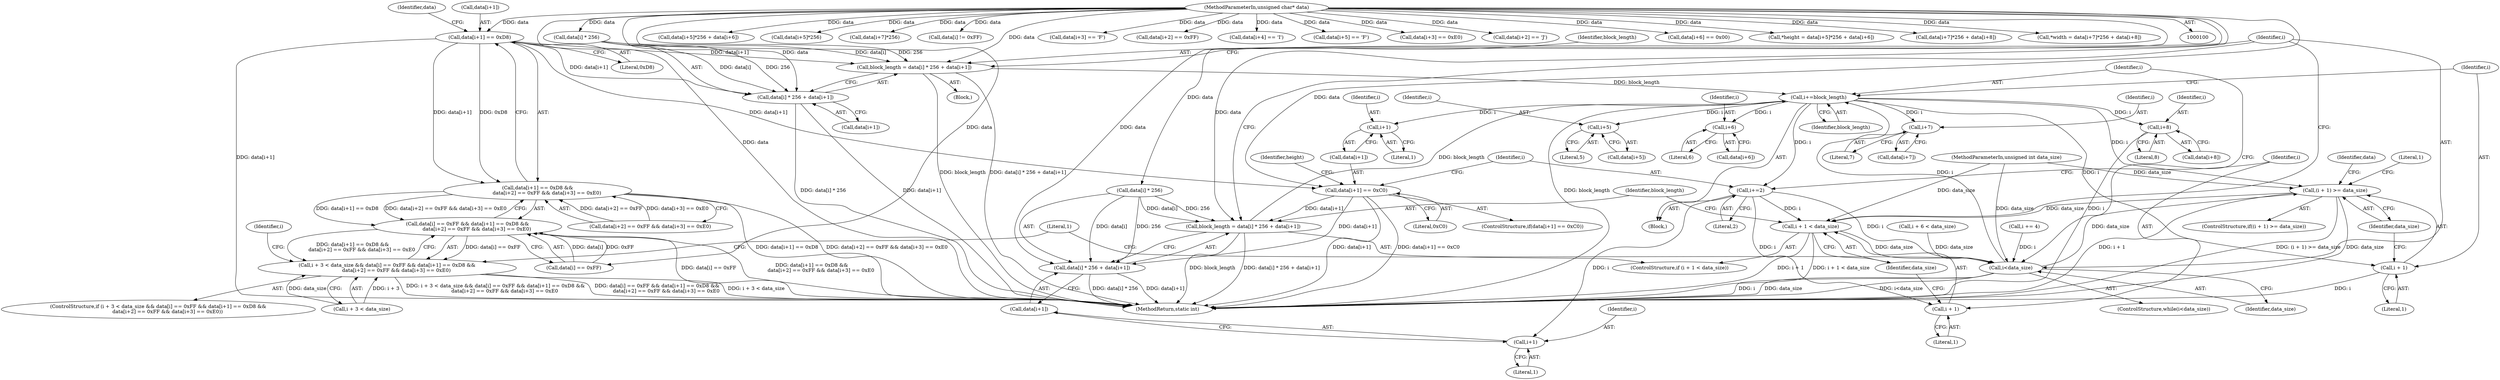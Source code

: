 digraph "0_PDFGen_ee58aff6918b8bbc3be29b9e3089485ea46ff956@pointer" {
"1000124" [label="(Call,data[i+1] == 0xD8)"];
"1000101" [label="(MethodParameterIn,unsigned char* data)"];
"1000123" [label="(Call,data[i+1] == 0xD8 &&\n            data[i+2] == 0xFF && data[i+3] == 0xE0)"];
"1000117" [label="(Call,data[i] == 0xFF && data[i+1] == 0xD8 &&\n            data[i+2] == 0xFF && data[i+3] == 0xE0)"];
"1000111" [label="(Call,i + 3 < data_size && data[i] == 0xFF && data[i+1] == 0xD8 &&\n            data[i+2] == 0xFF && data[i+3] == 0xE0)"];
"1000198" [label="(Call,block_length = data[i] * 256 + data[i+1])"];
"1000216" [label="(Call,i+=block_length)"];
"1000220" [label="(Call,(i + 1) >= data_size)"];
"1000284" [label="(Call,i + 1 < data_size)"];
"1000212" [label="(Call,i<data_size)"];
"1000221" [label="(Call,i + 1)"];
"1000241" [label="(Call,i+1)"];
"1000253" [label="(Call,i+5)"];
"1000259" [label="(Call,i+6)"];
"1000269" [label="(Call,i+7)"];
"1000275" [label="(Call,i+8)"];
"1000280" [label="(Call,i+=2)"];
"1000285" [label="(Call,i + 1)"];
"1000299" [label="(Call,i+1)"];
"1000200" [label="(Call,data[i] * 256 + data[i+1])"];
"1000238" [label="(Call,data[i+1] == 0xC0)"];
"1000289" [label="(Call,block_length = data[i] * 256 + data[i+1])"];
"1000291" [label="(Call,data[i] * 256 + data[i+1])"];
"1000219" [label="(ControlStructure,if((i + 1) >= data_size))"];
"1000249" [label="(Call,data[i+5]*256 + data[i+6])"];
"1000257" [label="(Call,data[i+6])"];
"1000250" [label="(Call,data[i+5]*256)"];
"1000213" [label="(Identifier,i)"];
"1000280" [label="(Call,i+=2)"];
"1000199" [label="(Identifier,block_length)"];
"1000266" [label="(Call,data[i+7]*256)"];
"1000297" [label="(Call,data[i+1])"];
"1000125" [label="(Call,data[i+1])"];
"1000229" [label="(Call,data[i] != 0xFF)"];
"1000291" [label="(Call,data[i] * 256 + data[i+1])"];
"1000292" [label="(Call,data[i] * 256)"];
"1000275" [label="(Call,i+8)"];
"1000281" [label="(Identifier,i)"];
"1000254" [label="(Identifier,i)"];
"1000134" [label="(Identifier,data)"];
"1000304" [label="(Literal,1)"];
"1000196" [label="(Block,)"];
"1000239" [label="(Call,data[i+1])"];
"1000282" [label="(Literal,2)"];
"1000270" [label="(Identifier,i)"];
"1000222" [label="(Identifier,i)"];
"1000147" [label="(Call,i += 4)"];
"1000101" [label="(MethodParameterIn,unsigned char* data)"];
"1000212" [label="(Call,i<data_size)"];
"1000118" [label="(Call,data[i] == 0xFF)"];
"1000123" [label="(Call,data[i+1] == 0xD8 &&\n            data[i+2] == 0xFF && data[i+3] == 0xE0)"];
"1000166" [label="(Call,data[i+3] == 'F')"];
"1000300" [label="(Identifier,i)"];
"1000288" [label="(Identifier,data_size)"];
"1000261" [label="(Literal,6)"];
"1000243" [label="(Literal,1)"];
"1000132" [label="(Call,data[i+2] == 0xFF)"];
"1000277" [label="(Literal,8)"];
"1000286" [label="(Identifier,i)"];
"1000148" [label="(Identifier,i)"];
"1000211" [label="(ControlStructure,while(i<data_size))"];
"1000283" [label="(ControlStructure,if (i + 1 < data_size))"];
"1000299" [label="(Call,i+1)"];
"1000290" [label="(Identifier,block_length)"];
"1000131" [label="(Call,data[i+2] == 0xFF && data[i+3] == 0xE0)"];
"1000174" [label="(Call,data[i+4] == 'I')"];
"1000260" [label="(Identifier,i)"];
"1000182" [label="(Call,data[i+5] == 'F')"];
"1000284" [label="(Call,i + 1 < data_size)"];
"1000287" [label="(Literal,1)"];
"1000259" [label="(Call,i+6)"];
"1000139" [label="(Call,data[i+3] == 0xE0)"];
"1000221" [label="(Call,i + 1)"];
"1000244" [label="(Literal,0xC0)"];
"1000237" [label="(ControlStructure,if(data[i+1] == 0xC0))"];
"1000267" [label="(Call,data[i+7])"];
"1000231" [label="(Identifier,data)"];
"1000117" [label="(Call,data[i] == 0xFF && data[i+1] == 0xD8 &&\n            data[i+2] == 0xFF && data[i+3] == 0xE0)"];
"1000251" [label="(Call,data[i+5])"];
"1000217" [label="(Identifier,i)"];
"1000224" [label="(Identifier,data_size)"];
"1000158" [label="(Call,data[i+2] == 'J')"];
"1000111" [label="(Call,i + 3 < data_size && data[i] == 0xFF && data[i+1] == 0xD8 &&\n            data[i+2] == 0xFF && data[i+3] == 0xE0)"];
"1000215" [label="(Block,)"];
"1000201" [label="(Call,data[i] * 256)"];
"1000130" [label="(Literal,0xD8)"];
"1000189" [label="(Call,data[i+6] == 0x00)"];
"1000200" [label="(Call,data[i] * 256 + data[i+1])"];
"1000206" [label="(Call,data[i+1])"];
"1000110" [label="(ControlStructure,if (i + 3 < data_size && data[i] == 0xFF && data[i+1] == 0xD8 &&\n            data[i+2] == 0xFF && data[i+3] == 0xE0))"];
"1000112" [label="(Call,i + 3 < data_size)"];
"1000220" [label="(Call,(i + 1) >= data_size)"];
"1000218" [label="(Identifier,block_length)"];
"1000223" [label="(Literal,1)"];
"1000253" [label="(Call,i+5)"];
"1000124" [label="(Call,data[i+1] == 0xD8)"];
"1000248" [label="(Identifier,height)"];
"1000246" [label="(Call,*height = data[i+5]*256 + data[i+6])"];
"1000198" [label="(Call,block_length = data[i] * 256 + data[i+1])"];
"1000269" [label="(Call,i+7)"];
"1000273" [label="(Call,data[i+8])"];
"1000265" [label="(Call,data[i+7]*256 + data[i+8])"];
"1000271" [label="(Literal,7)"];
"1000214" [label="(Identifier,data_size)"];
"1000216" [label="(Call,i+=block_length)"];
"1000242" [label="(Identifier,i)"];
"1000262" [label="(Call,*width = data[i+7]*256 + data[i+8])"];
"1000102" [label="(MethodParameterIn,unsigned int data_size)"];
"1000305" [label="(MethodReturn,static int)"];
"1000289" [label="(Call,block_length = data[i] * 256 + data[i+1])"];
"1000241" [label="(Call,i+1)"];
"1000301" [label="(Literal,1)"];
"1000238" [label="(Call,data[i+1] == 0xC0)"];
"1000227" [label="(Literal,1)"];
"1000285" [label="(Call,i + 1)"];
"1000152" [label="(Call,i + 6 < data_size)"];
"1000276" [label="(Identifier,i)"];
"1000255" [label="(Literal,5)"];
"1000124" -> "1000123"  [label="AST: "];
"1000124" -> "1000130"  [label="CFG: "];
"1000125" -> "1000124"  [label="AST: "];
"1000130" -> "1000124"  [label="AST: "];
"1000134" -> "1000124"  [label="CFG: "];
"1000123" -> "1000124"  [label="CFG: "];
"1000124" -> "1000305"  [label="DDG: data[i+1]"];
"1000124" -> "1000123"  [label="DDG: data[i+1]"];
"1000124" -> "1000123"  [label="DDG: 0xD8"];
"1000101" -> "1000124"  [label="DDG: data"];
"1000124" -> "1000198"  [label="DDG: data[i+1]"];
"1000124" -> "1000200"  [label="DDG: data[i+1]"];
"1000124" -> "1000238"  [label="DDG: data[i+1]"];
"1000101" -> "1000100"  [label="AST: "];
"1000101" -> "1000305"  [label="DDG: data"];
"1000101" -> "1000118"  [label="DDG: data"];
"1000101" -> "1000132"  [label="DDG: data"];
"1000101" -> "1000139"  [label="DDG: data"];
"1000101" -> "1000158"  [label="DDG: data"];
"1000101" -> "1000166"  [label="DDG: data"];
"1000101" -> "1000174"  [label="DDG: data"];
"1000101" -> "1000182"  [label="DDG: data"];
"1000101" -> "1000189"  [label="DDG: data"];
"1000101" -> "1000198"  [label="DDG: data"];
"1000101" -> "1000201"  [label="DDG: data"];
"1000101" -> "1000200"  [label="DDG: data"];
"1000101" -> "1000229"  [label="DDG: data"];
"1000101" -> "1000238"  [label="DDG: data"];
"1000101" -> "1000246"  [label="DDG: data"];
"1000101" -> "1000250"  [label="DDG: data"];
"1000101" -> "1000249"  [label="DDG: data"];
"1000101" -> "1000262"  [label="DDG: data"];
"1000101" -> "1000266"  [label="DDG: data"];
"1000101" -> "1000265"  [label="DDG: data"];
"1000101" -> "1000289"  [label="DDG: data"];
"1000101" -> "1000292"  [label="DDG: data"];
"1000101" -> "1000291"  [label="DDG: data"];
"1000123" -> "1000117"  [label="AST: "];
"1000123" -> "1000131"  [label="CFG: "];
"1000131" -> "1000123"  [label="AST: "];
"1000117" -> "1000123"  [label="CFG: "];
"1000123" -> "1000305"  [label="DDG: data[i+1] == 0xD8"];
"1000123" -> "1000305"  [label="DDG: data[i+2] == 0xFF && data[i+3] == 0xE0"];
"1000123" -> "1000117"  [label="DDG: data[i+1] == 0xD8"];
"1000123" -> "1000117"  [label="DDG: data[i+2] == 0xFF && data[i+3] == 0xE0"];
"1000131" -> "1000123"  [label="DDG: data[i+2] == 0xFF"];
"1000131" -> "1000123"  [label="DDG: data[i+3] == 0xE0"];
"1000117" -> "1000111"  [label="AST: "];
"1000117" -> "1000118"  [label="CFG: "];
"1000118" -> "1000117"  [label="AST: "];
"1000111" -> "1000117"  [label="CFG: "];
"1000117" -> "1000305"  [label="DDG: data[i] == 0xFF"];
"1000117" -> "1000305"  [label="DDG: data[i+1] == 0xD8 &&\n            data[i+2] == 0xFF && data[i+3] == 0xE0"];
"1000117" -> "1000111"  [label="DDG: data[i] == 0xFF"];
"1000117" -> "1000111"  [label="DDG: data[i+1] == 0xD8 &&\n            data[i+2] == 0xFF && data[i+3] == 0xE0"];
"1000118" -> "1000117"  [label="DDG: data[i]"];
"1000118" -> "1000117"  [label="DDG: 0xFF"];
"1000111" -> "1000110"  [label="AST: "];
"1000111" -> "1000112"  [label="CFG: "];
"1000112" -> "1000111"  [label="AST: "];
"1000148" -> "1000111"  [label="CFG: "];
"1000304" -> "1000111"  [label="CFG: "];
"1000111" -> "1000305"  [label="DDG: data[i] == 0xFF && data[i+1] == 0xD8 &&\n            data[i+2] == 0xFF && data[i+3] == 0xE0"];
"1000111" -> "1000305"  [label="DDG: i + 3 < data_size"];
"1000111" -> "1000305"  [label="DDG: i + 3 < data_size && data[i] == 0xFF && data[i+1] == 0xD8 &&\n            data[i+2] == 0xFF && data[i+3] == 0xE0"];
"1000112" -> "1000111"  [label="DDG: i + 3"];
"1000112" -> "1000111"  [label="DDG: data_size"];
"1000198" -> "1000196"  [label="AST: "];
"1000198" -> "1000200"  [label="CFG: "];
"1000199" -> "1000198"  [label="AST: "];
"1000200" -> "1000198"  [label="AST: "];
"1000213" -> "1000198"  [label="CFG: "];
"1000198" -> "1000305"  [label="DDG: data[i] * 256 + data[i+1]"];
"1000198" -> "1000305"  [label="DDG: block_length"];
"1000201" -> "1000198"  [label="DDG: data[i]"];
"1000201" -> "1000198"  [label="DDG: 256"];
"1000198" -> "1000216"  [label="DDG: block_length"];
"1000216" -> "1000215"  [label="AST: "];
"1000216" -> "1000218"  [label="CFG: "];
"1000217" -> "1000216"  [label="AST: "];
"1000218" -> "1000216"  [label="AST: "];
"1000222" -> "1000216"  [label="CFG: "];
"1000216" -> "1000305"  [label="DDG: block_length"];
"1000289" -> "1000216"  [label="DDG: block_length"];
"1000212" -> "1000216"  [label="DDG: i"];
"1000216" -> "1000220"  [label="DDG: i"];
"1000216" -> "1000221"  [label="DDG: i"];
"1000216" -> "1000241"  [label="DDG: i"];
"1000216" -> "1000253"  [label="DDG: i"];
"1000216" -> "1000259"  [label="DDG: i"];
"1000216" -> "1000269"  [label="DDG: i"];
"1000216" -> "1000275"  [label="DDG: i"];
"1000216" -> "1000280"  [label="DDG: i"];
"1000220" -> "1000219"  [label="AST: "];
"1000220" -> "1000224"  [label="CFG: "];
"1000221" -> "1000220"  [label="AST: "];
"1000224" -> "1000220"  [label="AST: "];
"1000227" -> "1000220"  [label="CFG: "];
"1000231" -> "1000220"  [label="CFG: "];
"1000220" -> "1000305"  [label="DDG: i + 1"];
"1000220" -> "1000305"  [label="DDG: (i + 1) >= data_size"];
"1000220" -> "1000305"  [label="DDG: data_size"];
"1000212" -> "1000220"  [label="DDG: data_size"];
"1000102" -> "1000220"  [label="DDG: data_size"];
"1000220" -> "1000284"  [label="DDG: data_size"];
"1000284" -> "1000283"  [label="AST: "];
"1000284" -> "1000288"  [label="CFG: "];
"1000285" -> "1000284"  [label="AST: "];
"1000288" -> "1000284"  [label="AST: "];
"1000213" -> "1000284"  [label="CFG: "];
"1000290" -> "1000284"  [label="CFG: "];
"1000284" -> "1000305"  [label="DDG: i + 1"];
"1000284" -> "1000305"  [label="DDG: i + 1 < data_size"];
"1000284" -> "1000212"  [label="DDG: data_size"];
"1000280" -> "1000284"  [label="DDG: i"];
"1000102" -> "1000284"  [label="DDG: data_size"];
"1000212" -> "1000211"  [label="AST: "];
"1000212" -> "1000214"  [label="CFG: "];
"1000213" -> "1000212"  [label="AST: "];
"1000214" -> "1000212"  [label="AST: "];
"1000217" -> "1000212"  [label="CFG: "];
"1000304" -> "1000212"  [label="CFG: "];
"1000212" -> "1000305"  [label="DDG: data_size"];
"1000212" -> "1000305"  [label="DDG: i<data_size"];
"1000212" -> "1000305"  [label="DDG: i"];
"1000280" -> "1000212"  [label="DDG: i"];
"1000147" -> "1000212"  [label="DDG: i"];
"1000152" -> "1000212"  [label="DDG: data_size"];
"1000102" -> "1000212"  [label="DDG: data_size"];
"1000221" -> "1000223"  [label="CFG: "];
"1000222" -> "1000221"  [label="AST: "];
"1000223" -> "1000221"  [label="AST: "];
"1000224" -> "1000221"  [label="CFG: "];
"1000221" -> "1000305"  [label="DDG: i"];
"1000241" -> "1000239"  [label="AST: "];
"1000241" -> "1000243"  [label="CFG: "];
"1000242" -> "1000241"  [label="AST: "];
"1000243" -> "1000241"  [label="AST: "];
"1000239" -> "1000241"  [label="CFG: "];
"1000253" -> "1000251"  [label="AST: "];
"1000253" -> "1000255"  [label="CFG: "];
"1000254" -> "1000253"  [label="AST: "];
"1000255" -> "1000253"  [label="AST: "];
"1000251" -> "1000253"  [label="CFG: "];
"1000259" -> "1000257"  [label="AST: "];
"1000259" -> "1000261"  [label="CFG: "];
"1000260" -> "1000259"  [label="AST: "];
"1000261" -> "1000259"  [label="AST: "];
"1000257" -> "1000259"  [label="CFG: "];
"1000269" -> "1000267"  [label="AST: "];
"1000269" -> "1000271"  [label="CFG: "];
"1000270" -> "1000269"  [label="AST: "];
"1000271" -> "1000269"  [label="AST: "];
"1000267" -> "1000269"  [label="CFG: "];
"1000275" -> "1000273"  [label="AST: "];
"1000275" -> "1000277"  [label="CFG: "];
"1000276" -> "1000275"  [label="AST: "];
"1000277" -> "1000275"  [label="AST: "];
"1000273" -> "1000275"  [label="CFG: "];
"1000275" -> "1000305"  [label="DDG: i"];
"1000280" -> "1000215"  [label="AST: "];
"1000280" -> "1000282"  [label="CFG: "];
"1000281" -> "1000280"  [label="AST: "];
"1000282" -> "1000280"  [label="AST: "];
"1000286" -> "1000280"  [label="CFG: "];
"1000280" -> "1000285"  [label="DDG: i"];
"1000280" -> "1000299"  [label="DDG: i"];
"1000285" -> "1000287"  [label="CFG: "];
"1000286" -> "1000285"  [label="AST: "];
"1000287" -> "1000285"  [label="AST: "];
"1000288" -> "1000285"  [label="CFG: "];
"1000299" -> "1000297"  [label="AST: "];
"1000299" -> "1000301"  [label="CFG: "];
"1000300" -> "1000299"  [label="AST: "];
"1000301" -> "1000299"  [label="AST: "];
"1000297" -> "1000299"  [label="CFG: "];
"1000200" -> "1000206"  [label="CFG: "];
"1000201" -> "1000200"  [label="AST: "];
"1000206" -> "1000200"  [label="AST: "];
"1000200" -> "1000305"  [label="DDG: data[i] * 256"];
"1000200" -> "1000305"  [label="DDG: data[i+1]"];
"1000201" -> "1000200"  [label="DDG: data[i]"];
"1000201" -> "1000200"  [label="DDG: 256"];
"1000238" -> "1000237"  [label="AST: "];
"1000238" -> "1000244"  [label="CFG: "];
"1000239" -> "1000238"  [label="AST: "];
"1000244" -> "1000238"  [label="AST: "];
"1000248" -> "1000238"  [label="CFG: "];
"1000281" -> "1000238"  [label="CFG: "];
"1000238" -> "1000305"  [label="DDG: data[i+1]"];
"1000238" -> "1000305"  [label="DDG: data[i+1] == 0xC0"];
"1000238" -> "1000289"  [label="DDG: data[i+1]"];
"1000238" -> "1000291"  [label="DDG: data[i+1]"];
"1000289" -> "1000283"  [label="AST: "];
"1000289" -> "1000291"  [label="CFG: "];
"1000290" -> "1000289"  [label="AST: "];
"1000291" -> "1000289"  [label="AST: "];
"1000213" -> "1000289"  [label="CFG: "];
"1000289" -> "1000305"  [label="DDG: data[i] * 256 + data[i+1]"];
"1000289" -> "1000305"  [label="DDG: block_length"];
"1000292" -> "1000289"  [label="DDG: data[i]"];
"1000292" -> "1000289"  [label="DDG: 256"];
"1000291" -> "1000297"  [label="CFG: "];
"1000292" -> "1000291"  [label="AST: "];
"1000297" -> "1000291"  [label="AST: "];
"1000291" -> "1000305"  [label="DDG: data[i] * 256"];
"1000291" -> "1000305"  [label="DDG: data[i+1]"];
"1000292" -> "1000291"  [label="DDG: data[i]"];
"1000292" -> "1000291"  [label="DDG: 256"];
}
